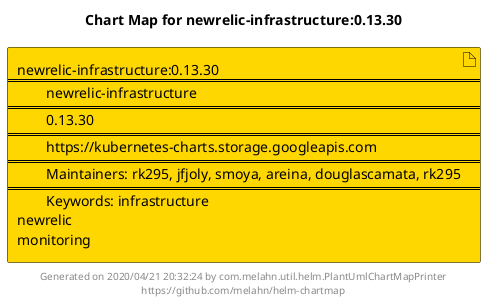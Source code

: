 @startuml
skinparam linetype ortho
skinparam backgroundColor white
skinparam usecaseBorderColor black
skinparam usecaseArrowColor LightSlateGray
skinparam artifactBorderColor black
skinparam artifactArrowColor LightSlateGray

title Chart Map for newrelic-infrastructure:0.13.30

'There is one referenced Helm Chart
artifact "newrelic-infrastructure:0.13.30\n====\n\tnewrelic-infrastructure\n====\n\t0.13.30\n====\n\thttps://kubernetes-charts.storage.googleapis.com\n====\n\tMaintainers: rk295, jfjoly, smoya, areina, douglascamata, rk295\n====\n\tKeywords: infrastructure\nnewrelic\nmonitoring" as newrelic_infrastructure_0_13_30 #Gold

'There are 0 referenced Docker Images

'Chart Dependencies

center footer Generated on 2020/04/21 20:32:24 by com.melahn.util.helm.PlantUmlChartMapPrinter\nhttps://github.com/melahn/helm-chartmap
@enduml
